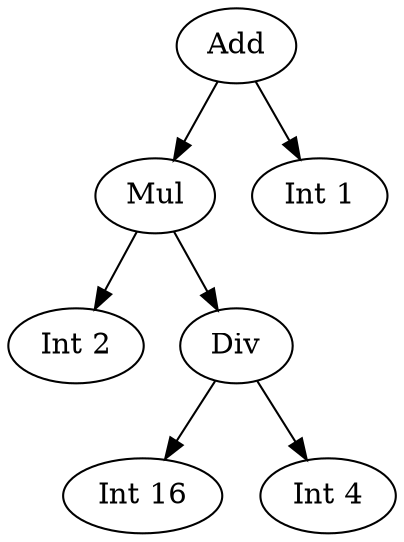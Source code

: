 digraph AST {
  0 [label="Add"];
  1 [label="Mul"];
  2 [label="Int 2"];
  3 [label="Div"];
  4 [label="Int 16"];
  5 [label="Int 4"];
  3 -> 4;
  3 -> 5;
  1 -> 2;
  1 -> 3;
  6 [label="Int 1"];
  0 -> 1;
  0 -> 6;
}